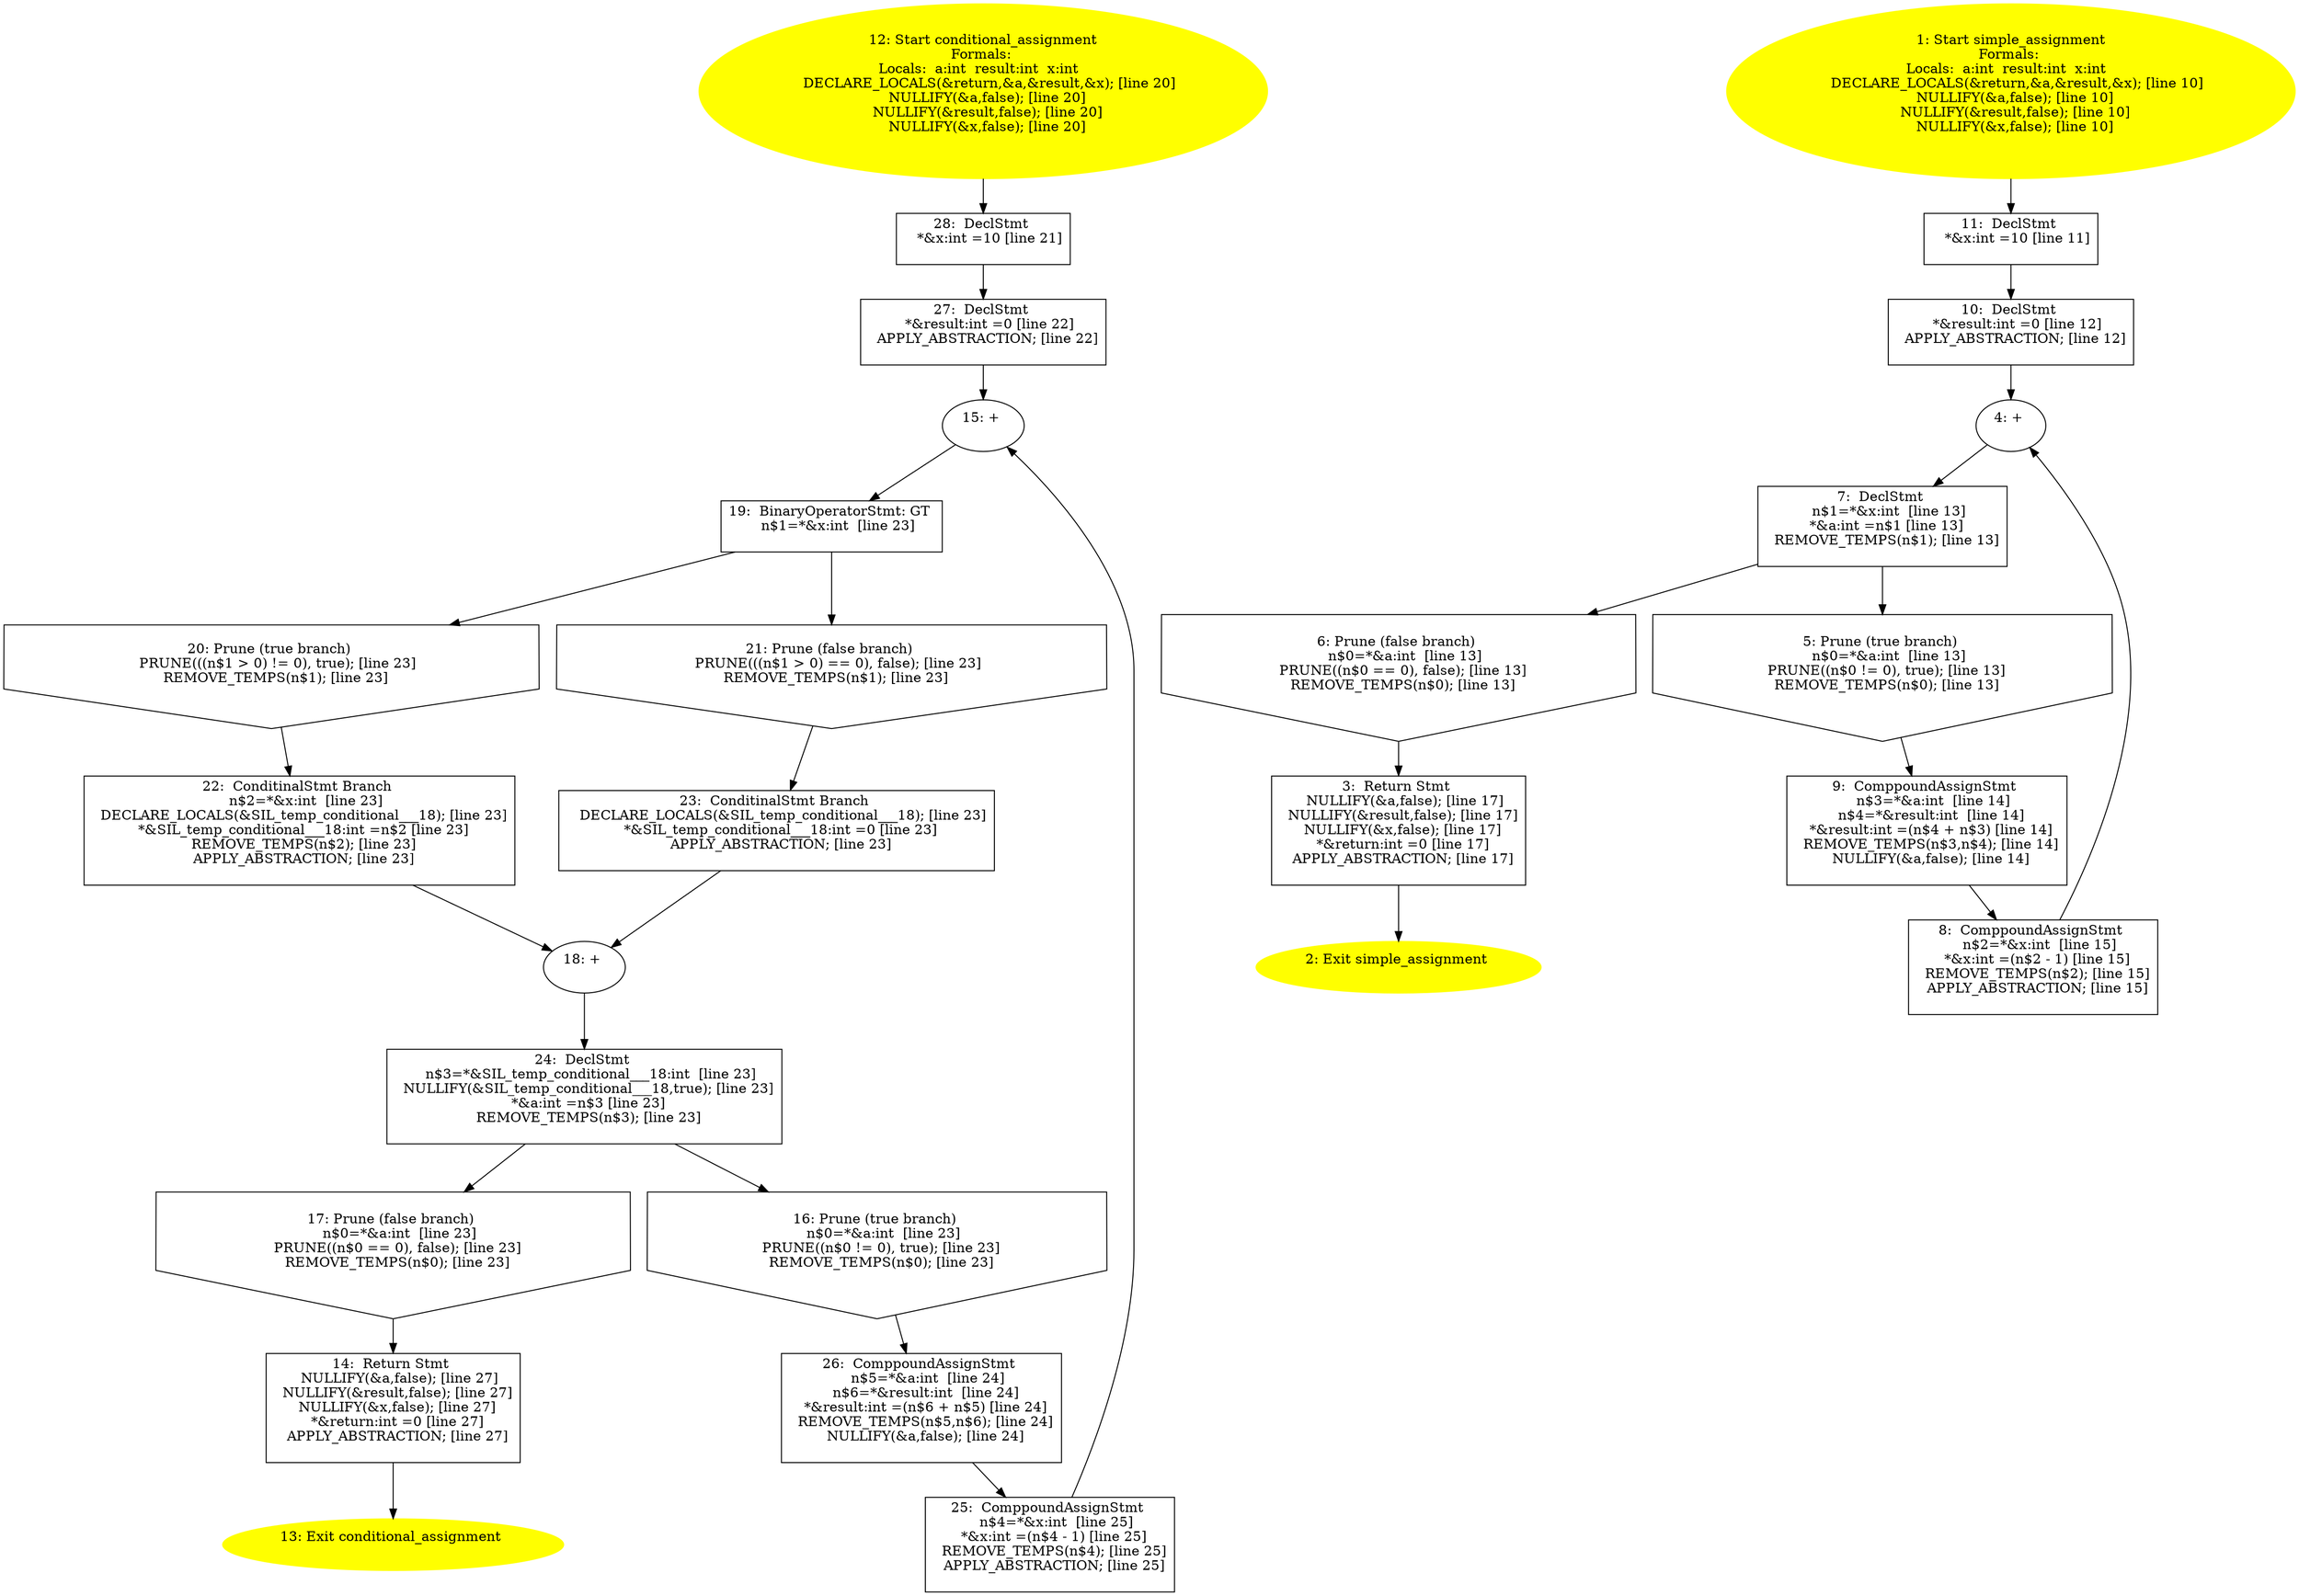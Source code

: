 digraph iCFG {
28 [label="28:  DeclStmt \n   *&x:int =10 [line 21]\n " shape="box"]
	

	 28 -> 27 ;
27 [label="27:  DeclStmt \n   *&result:int =0 [line 22]\n  APPLY_ABSTRACTION; [line 22]\n " shape="box"]
	

	 27 -> 15 ;
26 [label="26:  ComppoundAssignStmt \n   n$5=*&a:int  [line 24]\n  n$6=*&result:int  [line 24]\n  *&result:int =(n$6 + n$5) [line 24]\n  REMOVE_TEMPS(n$5,n$6); [line 24]\n  NULLIFY(&a,false); [line 24]\n " shape="box"]
	

	 26 -> 25 ;
25 [label="25:  ComppoundAssignStmt \n   n$4=*&x:int  [line 25]\n  *&x:int =(n$4 - 1) [line 25]\n  REMOVE_TEMPS(n$4); [line 25]\n  APPLY_ABSTRACTION; [line 25]\n " shape="box"]
	

	 25 -> 15 ;
24 [label="24:  DeclStmt \n   n$3=*&SIL_temp_conditional___18:int  [line 23]\n  NULLIFY(&SIL_temp_conditional___18,true); [line 23]\n  *&a:int =n$3 [line 23]\n  REMOVE_TEMPS(n$3); [line 23]\n " shape="box"]
	

	 24 -> 16 ;
	 24 -> 17 ;
23 [label="23:  ConditinalStmt Branch \n   DECLARE_LOCALS(&SIL_temp_conditional___18); [line 23]\n  *&SIL_temp_conditional___18:int =0 [line 23]\n  APPLY_ABSTRACTION; [line 23]\n " shape="box"]
	

	 23 -> 18 ;
22 [label="22:  ConditinalStmt Branch \n   n$2=*&x:int  [line 23]\n  DECLARE_LOCALS(&SIL_temp_conditional___18); [line 23]\n  *&SIL_temp_conditional___18:int =n$2 [line 23]\n  REMOVE_TEMPS(n$2); [line 23]\n  APPLY_ABSTRACTION; [line 23]\n " shape="box"]
	

	 22 -> 18 ;
21 [label="21: Prune (false branch) \n   PRUNE(((n$1 > 0) == 0), false); [line 23]\n  REMOVE_TEMPS(n$1); [line 23]\n " shape="invhouse"]
	

	 21 -> 23 ;
20 [label="20: Prune (true branch) \n   PRUNE(((n$1 > 0) != 0), true); [line 23]\n  REMOVE_TEMPS(n$1); [line 23]\n " shape="invhouse"]
	

	 20 -> 22 ;
19 [label="19:  BinaryOperatorStmt: GT \n   n$1=*&x:int  [line 23]\n " shape="box"]
	

	 19 -> 20 ;
	 19 -> 21 ;
18 [label="18: + \n  " ]
	

	 18 -> 24 ;
17 [label="17: Prune (false branch) \n   n$0=*&a:int  [line 23]\n  PRUNE((n$0 == 0), false); [line 23]\n  REMOVE_TEMPS(n$0); [line 23]\n " shape="invhouse"]
	

	 17 -> 14 ;
16 [label="16: Prune (true branch) \n   n$0=*&a:int  [line 23]\n  PRUNE((n$0 != 0), true); [line 23]\n  REMOVE_TEMPS(n$0); [line 23]\n " shape="invhouse"]
	

	 16 -> 26 ;
15 [label="15: + \n  " ]
	

	 15 -> 19 ;
14 [label="14:  Return Stmt \n   NULLIFY(&a,false); [line 27]\n  NULLIFY(&result,false); [line 27]\n  NULLIFY(&x,false); [line 27]\n  *&return:int =0 [line 27]\n  APPLY_ABSTRACTION; [line 27]\n " shape="box"]
	

	 14 -> 13 ;
13 [label="13: Exit conditional_assignment \n  " color=yellow style=filled]
	

12 [label="12: Start conditional_assignment\nFormals: \nLocals:  a:int  result:int  x:int  \n   DECLARE_LOCALS(&return,&a,&result,&x); [line 20]\n  NULLIFY(&a,false); [line 20]\n  NULLIFY(&result,false); [line 20]\n  NULLIFY(&x,false); [line 20]\n " color=yellow style=filled]
	

	 12 -> 28 ;
11 [label="11:  DeclStmt \n   *&x:int =10 [line 11]\n " shape="box"]
	

	 11 -> 10 ;
10 [label="10:  DeclStmt \n   *&result:int =0 [line 12]\n  APPLY_ABSTRACTION; [line 12]\n " shape="box"]
	

	 10 -> 4 ;
9 [label="9:  ComppoundAssignStmt \n   n$3=*&a:int  [line 14]\n  n$4=*&result:int  [line 14]\n  *&result:int =(n$4 + n$3) [line 14]\n  REMOVE_TEMPS(n$3,n$4); [line 14]\n  NULLIFY(&a,false); [line 14]\n " shape="box"]
	

	 9 -> 8 ;
8 [label="8:  ComppoundAssignStmt \n   n$2=*&x:int  [line 15]\n  *&x:int =(n$2 - 1) [line 15]\n  REMOVE_TEMPS(n$2); [line 15]\n  APPLY_ABSTRACTION; [line 15]\n " shape="box"]
	

	 8 -> 4 ;
7 [label="7:  DeclStmt \n   n$1=*&x:int  [line 13]\n  *&a:int =n$1 [line 13]\n  REMOVE_TEMPS(n$1); [line 13]\n " shape="box"]
	

	 7 -> 5 ;
	 7 -> 6 ;
6 [label="6: Prune (false branch) \n   n$0=*&a:int  [line 13]\n  PRUNE((n$0 == 0), false); [line 13]\n  REMOVE_TEMPS(n$0); [line 13]\n " shape="invhouse"]
	

	 6 -> 3 ;
5 [label="5: Prune (true branch) \n   n$0=*&a:int  [line 13]\n  PRUNE((n$0 != 0), true); [line 13]\n  REMOVE_TEMPS(n$0); [line 13]\n " shape="invhouse"]
	

	 5 -> 9 ;
4 [label="4: + \n  " ]
	

	 4 -> 7 ;
3 [label="3:  Return Stmt \n   NULLIFY(&a,false); [line 17]\n  NULLIFY(&result,false); [line 17]\n  NULLIFY(&x,false); [line 17]\n  *&return:int =0 [line 17]\n  APPLY_ABSTRACTION; [line 17]\n " shape="box"]
	

	 3 -> 2 ;
2 [label="2: Exit simple_assignment \n  " color=yellow style=filled]
	

1 [label="1: Start simple_assignment\nFormals: \nLocals:  a:int  result:int  x:int  \n   DECLARE_LOCALS(&return,&a,&result,&x); [line 10]\n  NULLIFY(&a,false); [line 10]\n  NULLIFY(&result,false); [line 10]\n  NULLIFY(&x,false); [line 10]\n " color=yellow style=filled]
	

	 1 -> 11 ;
}
